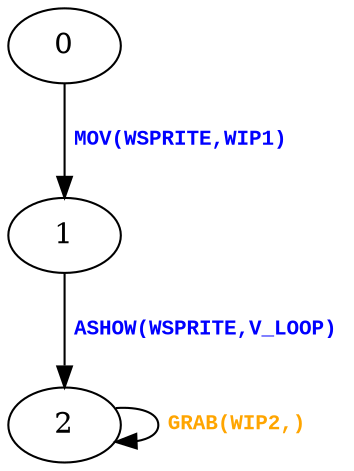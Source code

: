 digraph {
 node [shape=oval];
"0" -> "1"[fontcolor=blue, label=< <table border="0"><tr><td><font face="Courier New" point-size="10"><b>MOV(WSPRITE,WIP1)<br align="left"/></b></font></td></tr>
</table>>];
"1" -> "2"[fontcolor=blue, label=< <table border="0"><tr><td><font face="Courier New" point-size="10"><b>ASHOW(WSPRITE,V_LOOP)<br align="left"/></b></font></td></tr>
</table>>];
"2" -> "2"[fontcolor=orange, label=< <table border="0"><tr><td><font face="Courier New" point-size="10"><b>GRAB(WIP2,)<br align="left"/></b></font></td></tr>
</table>>];
}

